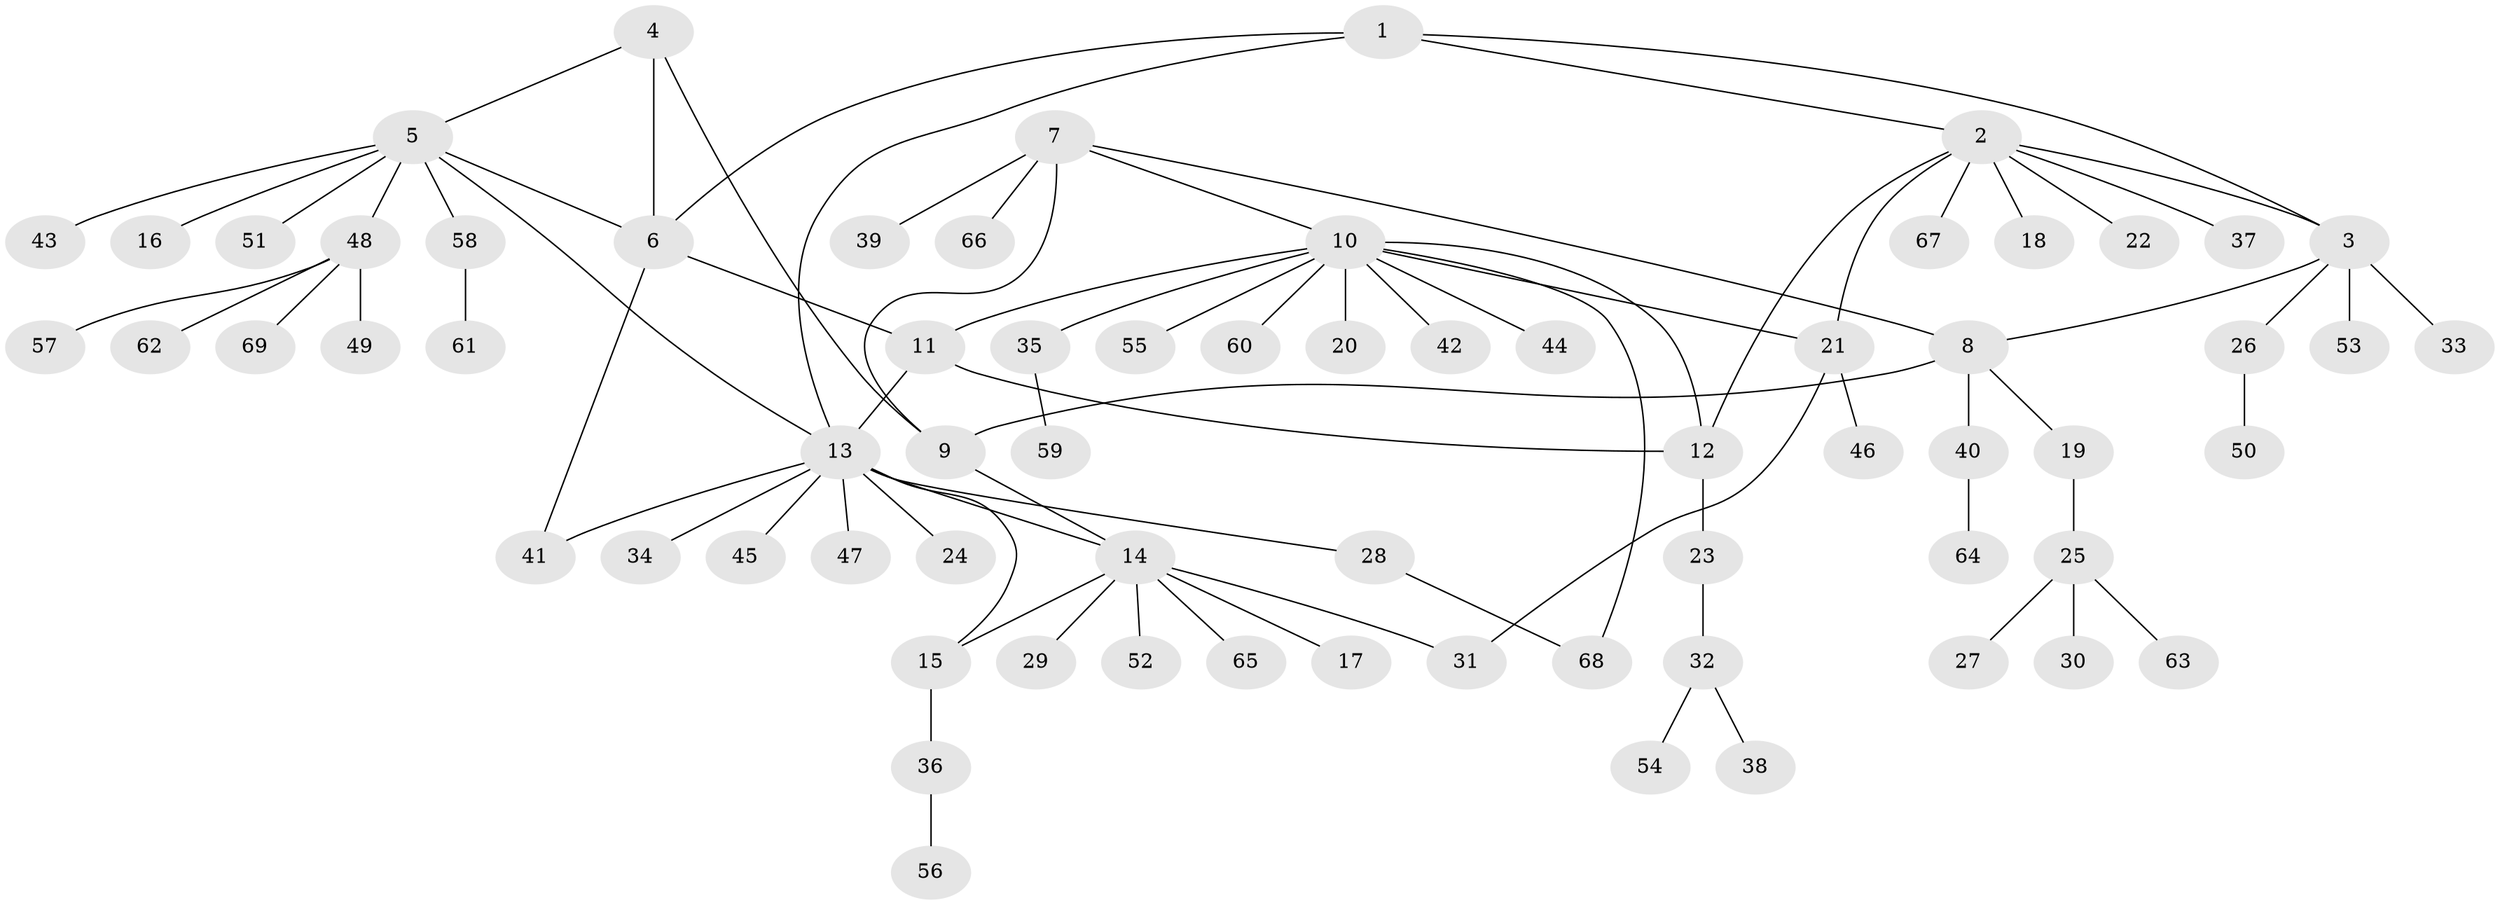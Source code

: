 // Generated by graph-tools (version 1.1) at 2025/50/03/09/25 03:50:36]
// undirected, 69 vertices, 83 edges
graph export_dot {
graph [start="1"]
  node [color=gray90,style=filled];
  1;
  2;
  3;
  4;
  5;
  6;
  7;
  8;
  9;
  10;
  11;
  12;
  13;
  14;
  15;
  16;
  17;
  18;
  19;
  20;
  21;
  22;
  23;
  24;
  25;
  26;
  27;
  28;
  29;
  30;
  31;
  32;
  33;
  34;
  35;
  36;
  37;
  38;
  39;
  40;
  41;
  42;
  43;
  44;
  45;
  46;
  47;
  48;
  49;
  50;
  51;
  52;
  53;
  54;
  55;
  56;
  57;
  58;
  59;
  60;
  61;
  62;
  63;
  64;
  65;
  66;
  67;
  68;
  69;
  1 -- 2;
  1 -- 3;
  1 -- 6;
  1 -- 13;
  2 -- 3;
  2 -- 12;
  2 -- 18;
  2 -- 21;
  2 -- 22;
  2 -- 37;
  2 -- 67;
  3 -- 8;
  3 -- 26;
  3 -- 33;
  3 -- 53;
  4 -- 5;
  4 -- 6;
  4 -- 9;
  5 -- 6;
  5 -- 13;
  5 -- 16;
  5 -- 43;
  5 -- 48;
  5 -- 51;
  5 -- 58;
  6 -- 11;
  6 -- 41;
  7 -- 8;
  7 -- 9;
  7 -- 10;
  7 -- 39;
  7 -- 66;
  8 -- 9;
  8 -- 19;
  8 -- 40;
  9 -- 14;
  10 -- 11;
  10 -- 12;
  10 -- 20;
  10 -- 21;
  10 -- 35;
  10 -- 42;
  10 -- 44;
  10 -- 55;
  10 -- 60;
  10 -- 68;
  11 -- 12;
  11 -- 13;
  12 -- 23;
  13 -- 14;
  13 -- 15;
  13 -- 24;
  13 -- 28;
  13 -- 34;
  13 -- 41;
  13 -- 45;
  13 -- 47;
  14 -- 15;
  14 -- 17;
  14 -- 29;
  14 -- 31;
  14 -- 52;
  14 -- 65;
  15 -- 36;
  19 -- 25;
  21 -- 31;
  21 -- 46;
  23 -- 32;
  25 -- 27;
  25 -- 30;
  25 -- 63;
  26 -- 50;
  28 -- 68;
  32 -- 38;
  32 -- 54;
  35 -- 59;
  36 -- 56;
  40 -- 64;
  48 -- 49;
  48 -- 57;
  48 -- 62;
  48 -- 69;
  58 -- 61;
}
